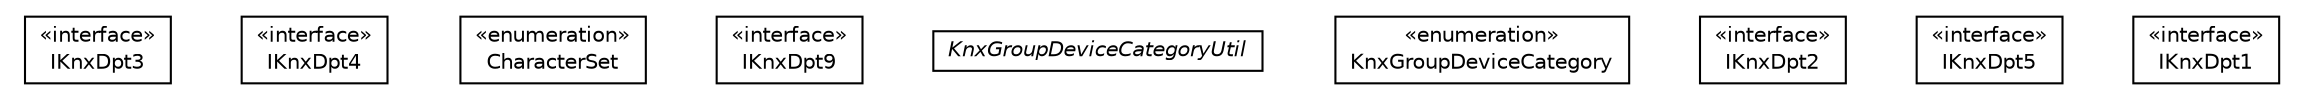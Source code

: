 #!/usr/local/bin/dot
#
# Class diagram 
# Generated by UMLGraph version R5_6-24-gf6e263 (http://www.umlgraph.org/)
#

digraph G {
	edge [fontname="Helvetica",fontsize=10,labelfontname="Helvetica",labelfontsize=10];
	node [fontname="Helvetica",fontsize=10,shape=plaintext];
	nodesep=0.25;
	ranksep=0.5;
	// org.universAAL.lddi.knx.groupdevicecategory.IKnxDpt3
	c784541 [label=<<table title="org.universAAL.lddi.knx.groupdevicecategory.IKnxDpt3" border="0" cellborder="1" cellspacing="0" cellpadding="2" port="p" href="./IKnxDpt3.html">
		<tr><td><table border="0" cellspacing="0" cellpadding="1">
<tr><td align="center" balign="center"> &#171;interface&#187; </td></tr>
<tr><td align="center" balign="center"> IKnxDpt3 </td></tr>
		</table></td></tr>
		</table>>, URL="./IKnxDpt3.html", fontname="Helvetica", fontcolor="black", fontsize=10.0];
	// org.universAAL.lddi.knx.groupdevicecategory.IKnxDpt4
	c784542 [label=<<table title="org.universAAL.lddi.knx.groupdevicecategory.IKnxDpt4" border="0" cellborder="1" cellspacing="0" cellpadding="2" port="p" href="./IKnxDpt4.html">
		<tr><td><table border="0" cellspacing="0" cellpadding="1">
<tr><td align="center" balign="center"> &#171;interface&#187; </td></tr>
<tr><td align="center" balign="center"> IKnxDpt4 </td></tr>
		</table></td></tr>
		</table>>, URL="./IKnxDpt4.html", fontname="Helvetica", fontcolor="black", fontsize=10.0];
	// org.universAAL.lddi.knx.groupdevicecategory.IKnxDpt4.CharacterSet
	c784543 [label=<<table title="org.universAAL.lddi.knx.groupdevicecategory.IKnxDpt4.CharacterSet" border="0" cellborder="1" cellspacing="0" cellpadding="2" port="p" href="./IKnxDpt4.CharacterSet.html">
		<tr><td><table border="0" cellspacing="0" cellpadding="1">
<tr><td align="center" balign="center"> &#171;enumeration&#187; </td></tr>
<tr><td align="center" balign="center"> CharacterSet </td></tr>
		</table></td></tr>
		</table>>, URL="./IKnxDpt4.CharacterSet.html", fontname="Helvetica", fontcolor="black", fontsize=10.0];
	// org.universAAL.lddi.knx.groupdevicecategory.IKnxDpt9
	c784544 [label=<<table title="org.universAAL.lddi.knx.groupdevicecategory.IKnxDpt9" border="0" cellborder="1" cellspacing="0" cellpadding="2" port="p" href="./IKnxDpt9.html">
		<tr><td><table border="0" cellspacing="0" cellpadding="1">
<tr><td align="center" balign="center"> &#171;interface&#187; </td></tr>
<tr><td align="center" balign="center"> IKnxDpt9 </td></tr>
		</table></td></tr>
		</table>>, URL="./IKnxDpt9.html", fontname="Helvetica", fontcolor="black", fontsize=10.0];
	// org.universAAL.lddi.knx.groupdevicecategory.KnxGroupDeviceCategoryUtil
	c784545 [label=<<table title="org.universAAL.lddi.knx.groupdevicecategory.KnxGroupDeviceCategoryUtil" border="0" cellborder="1" cellspacing="0" cellpadding="2" port="p" href="./KnxGroupDeviceCategoryUtil.html">
		<tr><td><table border="0" cellspacing="0" cellpadding="1">
<tr><td align="center" balign="center"><font face="Helvetica-Oblique"> KnxGroupDeviceCategoryUtil </font></td></tr>
		</table></td></tr>
		</table>>, URL="./KnxGroupDeviceCategoryUtil.html", fontname="Helvetica", fontcolor="black", fontsize=10.0];
	// org.universAAL.lddi.knx.groupdevicecategory.KnxGroupDeviceCategoryUtil.KnxGroupDeviceCategory
	c784546 [label=<<table title="org.universAAL.lddi.knx.groupdevicecategory.KnxGroupDeviceCategoryUtil.KnxGroupDeviceCategory" border="0" cellborder="1" cellspacing="0" cellpadding="2" port="p" href="./KnxGroupDeviceCategoryUtil.KnxGroupDeviceCategory.html">
		<tr><td><table border="0" cellspacing="0" cellpadding="1">
<tr><td align="center" balign="center"> &#171;enumeration&#187; </td></tr>
<tr><td align="center" balign="center"> KnxGroupDeviceCategory </td></tr>
		</table></td></tr>
		</table>>, URL="./KnxGroupDeviceCategoryUtil.KnxGroupDeviceCategory.html", fontname="Helvetica", fontcolor="black", fontsize=10.0];
	// org.universAAL.lddi.knx.groupdevicecategory.IKnxDpt2
	c784547 [label=<<table title="org.universAAL.lddi.knx.groupdevicecategory.IKnxDpt2" border="0" cellborder="1" cellspacing="0" cellpadding="2" port="p" href="./IKnxDpt2.html">
		<tr><td><table border="0" cellspacing="0" cellpadding="1">
<tr><td align="center" balign="center"> &#171;interface&#187; </td></tr>
<tr><td align="center" balign="center"> IKnxDpt2 </td></tr>
		</table></td></tr>
		</table>>, URL="./IKnxDpt2.html", fontname="Helvetica", fontcolor="black", fontsize=10.0];
	// org.universAAL.lddi.knx.groupdevicecategory.IKnxDpt5
	c784548 [label=<<table title="org.universAAL.lddi.knx.groupdevicecategory.IKnxDpt5" border="0" cellborder="1" cellspacing="0" cellpadding="2" port="p" href="./IKnxDpt5.html">
		<tr><td><table border="0" cellspacing="0" cellpadding="1">
<tr><td align="center" balign="center"> &#171;interface&#187; </td></tr>
<tr><td align="center" balign="center"> IKnxDpt5 </td></tr>
		</table></td></tr>
		</table>>, URL="./IKnxDpt5.html", fontname="Helvetica", fontcolor="black", fontsize=10.0];
	// org.universAAL.lddi.knx.groupdevicecategory.IKnxDpt1
	c784549 [label=<<table title="org.universAAL.lddi.knx.groupdevicecategory.IKnxDpt1" border="0" cellborder="1" cellspacing="0" cellpadding="2" port="p" href="./IKnxDpt1.html">
		<tr><td><table border="0" cellspacing="0" cellpadding="1">
<tr><td align="center" balign="center"> &#171;interface&#187; </td></tr>
<tr><td align="center" balign="center"> IKnxDpt1 </td></tr>
		</table></td></tr>
		</table>>, URL="./IKnxDpt1.html", fontname="Helvetica", fontcolor="black", fontsize=10.0];
}

